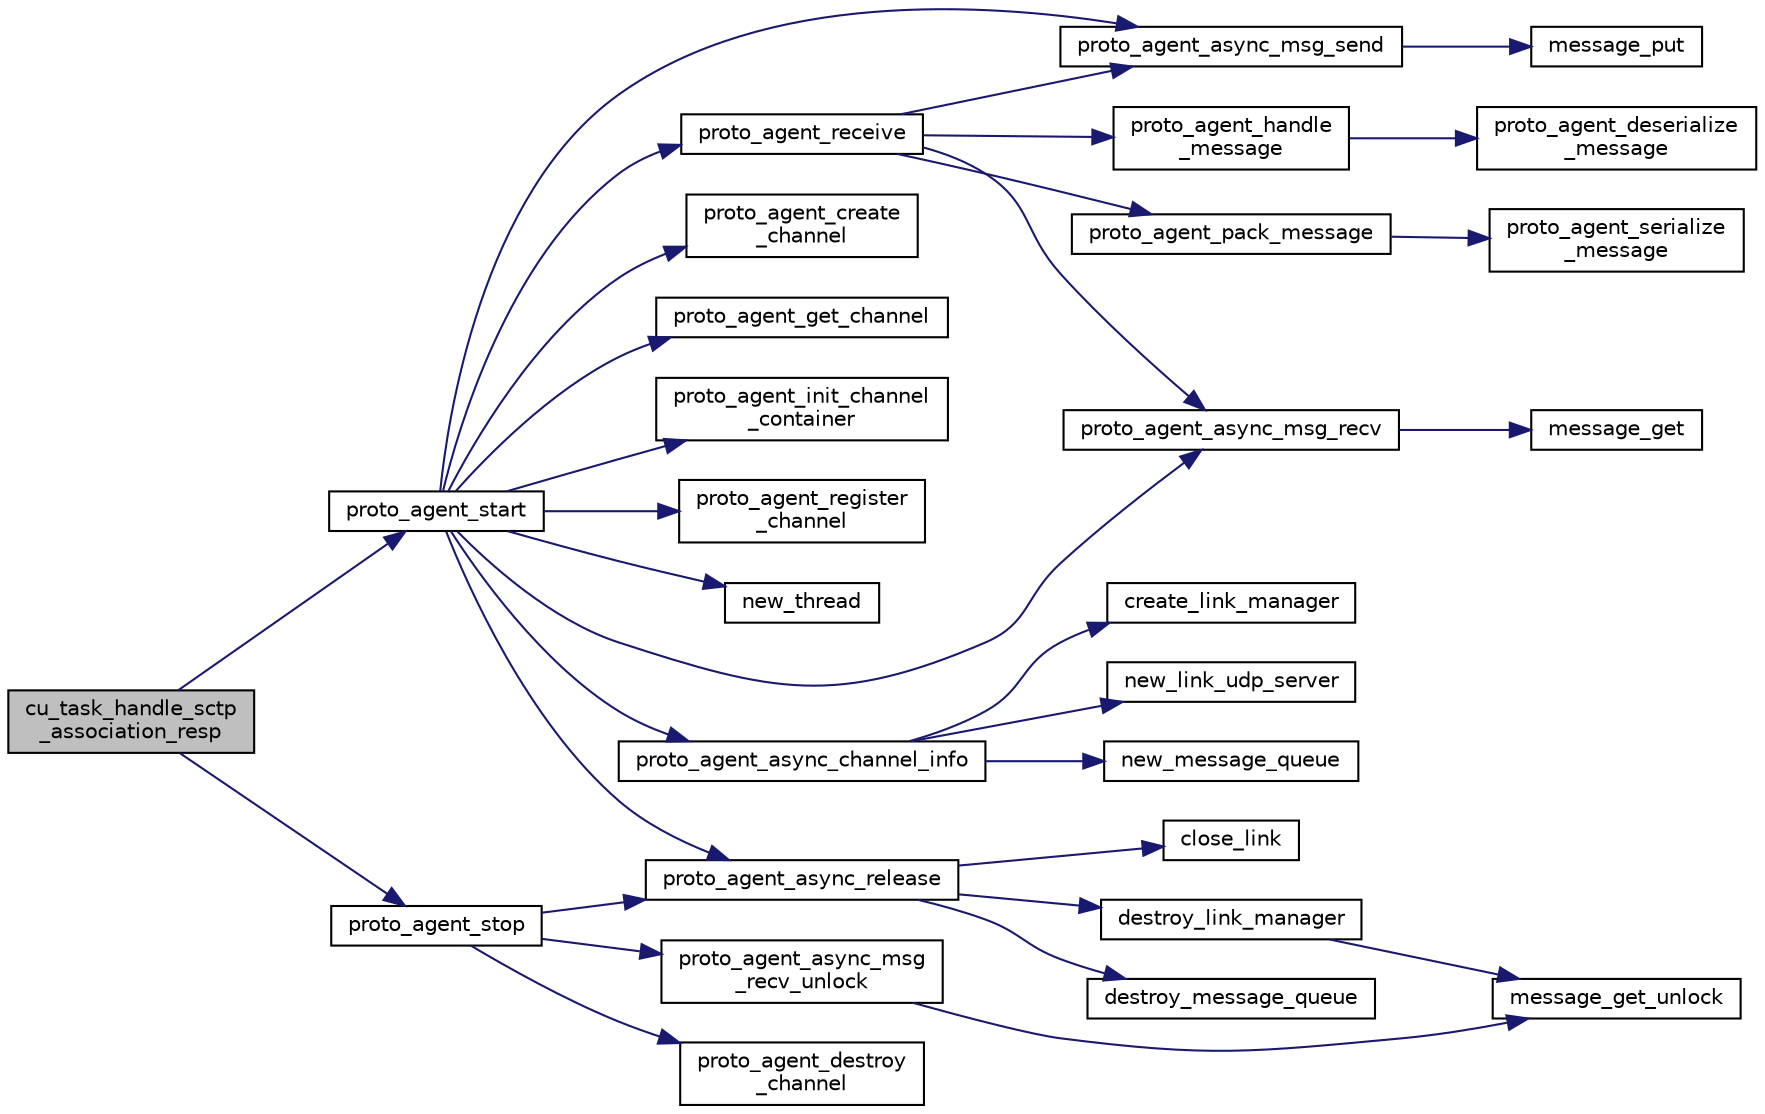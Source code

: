 digraph "cu_task_handle_sctp_association_resp"
{
 // LATEX_PDF_SIZE
  edge [fontname="Helvetica",fontsize="10",labelfontname="Helvetica",labelfontsize="10"];
  node [fontname="Helvetica",fontsize="10",shape=record];
  rankdir="LR";
  Node1 [label="cu_task_handle_sctp\l_association_resp",height=0.2,width=0.4,color="black", fillcolor="grey75", style="filled", fontcolor="black",tooltip=" "];
  Node1 -> Node2 [color="midnightblue",fontsize="10",style="solid",fontname="Helvetica"];
  Node2 [label="proto_agent_start",height=0.2,width=0.4,color="black", fillcolor="white", style="filled",URL="$proto__agent_8c.html#aa0bdfacbfc5efe4f158456312f29fca0",tooltip=" "];
  Node2 -> Node3 [color="midnightblue",fontsize="10",style="solid",fontname="Helvetica"];
  Node3 [label="new_thread",height=0.2,width=0.4,color="black", fillcolor="white", style="filled",URL="$proto__agent_8c.html#ada02ba4dcba5b72494e7ff198479764e",tooltip=" "];
  Node2 -> Node4 [color="midnightblue",fontsize="10",style="solid",fontname="Helvetica"];
  Node4 [label="proto_agent_async_channel_info",height=0.2,width=0.4,color="black", fillcolor="white", style="filled",URL="$proto__agent__async_8c.html#ab78730355035f09d50fa764d7b6285b2",tooltip=" "];
  Node4 -> Node5 [color="midnightblue",fontsize="10",style="solid",fontname="Helvetica"];
  Node5 [label="create_link_manager",height=0.2,width=0.4,color="black", fillcolor="white", style="filled",URL="$link__manager_8c.html#a53f67fc95c6f0266b894060b7aeb7fee",tooltip=" "];
  Node4 -> Node6 [color="midnightblue",fontsize="10",style="solid",fontname="Helvetica"];
  Node6 [label="new_link_udp_server",height=0.2,width=0.4,color="black", fillcolor="white", style="filled",URL="$socket__link_8c.html#ab3b1fa877f07685c5f2770ca2da47bde",tooltip=" "];
  Node4 -> Node7 [color="midnightblue",fontsize="10",style="solid",fontname="Helvetica"];
  Node7 [label="new_message_queue",height=0.2,width=0.4,color="black", fillcolor="white", style="filled",URL="$message__queue_8c.html#a2eeddd128f775cb134eedd9c38d980a9",tooltip=" "];
  Node2 -> Node8 [color="midnightblue",fontsize="10",style="solid",fontname="Helvetica"];
  Node8 [label="proto_agent_async_msg_recv",height=0.2,width=0.4,color="black", fillcolor="white", style="filled",URL="$proto__agent__async_8c.html#ab6f8b1d742306979d1d71bc55c845e97",tooltip=" "];
  Node8 -> Node9 [color="midnightblue",fontsize="10",style="solid",fontname="Helvetica"];
  Node9 [label="message_get",height=0.2,width=0.4,color="black", fillcolor="white", style="filled",URL="$message__queue_8c.html#a53bbf1c7775d063505f4ac09998940f0",tooltip=" "];
  Node2 -> Node10 [color="midnightblue",fontsize="10",style="solid",fontname="Helvetica"];
  Node10 [label="proto_agent_async_msg_send",height=0.2,width=0.4,color="black", fillcolor="white", style="filled",URL="$proto__agent__async_8c.html#a2fafdc3831d1a25ae634302070b9d1d6",tooltip=" "];
  Node10 -> Node11 [color="midnightblue",fontsize="10",style="solid",fontname="Helvetica"];
  Node11 [label="message_put",height=0.2,width=0.4,color="black", fillcolor="white", style="filled",URL="$message__queue_8c.html#ad138f3a380c5f1f5638758702314989f",tooltip=" "];
  Node2 -> Node12 [color="midnightblue",fontsize="10",style="solid",fontname="Helvetica"];
  Node12 [label="proto_agent_async_release",height=0.2,width=0.4,color="black", fillcolor="white", style="filled",URL="$proto__agent__async_8c.html#a0b626c0e3edaa5edee77c950f22ef0d0",tooltip=" "];
  Node12 -> Node13 [color="midnightblue",fontsize="10",style="solid",fontname="Helvetica"];
  Node13 [label="close_link",height=0.2,width=0.4,color="black", fillcolor="white", style="filled",URL="$socket__link_8c.html#a821153c689e616052aa6f0e78db08ba8",tooltip=" "];
  Node12 -> Node14 [color="midnightblue",fontsize="10",style="solid",fontname="Helvetica"];
  Node14 [label="destroy_link_manager",height=0.2,width=0.4,color="black", fillcolor="white", style="filled",URL="$link__manager_8c.html#a552bd62645822bf4782075f7dd446bab",tooltip=" "];
  Node14 -> Node15 [color="midnightblue",fontsize="10",style="solid",fontname="Helvetica"];
  Node15 [label="message_get_unlock",height=0.2,width=0.4,color="black", fillcolor="white", style="filled",URL="$message__queue_8c.html#ad31ff9acefcdb72b2b5842261c5ceaeb",tooltip=" "];
  Node12 -> Node16 [color="midnightblue",fontsize="10",style="solid",fontname="Helvetica"];
  Node16 [label="destroy_message_queue",height=0.2,width=0.4,color="black", fillcolor="white", style="filled",URL="$message__queue_8c.html#a0aaddf433ec6e80f37413d4383ab8e1d",tooltip=" "];
  Node2 -> Node17 [color="midnightblue",fontsize="10",style="solid",fontname="Helvetica"];
  Node17 [label="proto_agent_create\l_channel",height=0.2,width=0.4,color="black", fillcolor="white", style="filled",URL="$proto__agent__net__comm_8c.html#aab10055714606a58d4c2efa52d9527fd",tooltip=" "];
  Node2 -> Node18 [color="midnightblue",fontsize="10",style="solid",fontname="Helvetica"];
  Node18 [label="proto_agent_get_channel",height=0.2,width=0.4,color="black", fillcolor="white", style="filled",URL="$proto__agent__net__comm_8c.html#a66e8e6c6b9c0bc7585baf14dbfc0ef80",tooltip=" "];
  Node2 -> Node19 [color="midnightblue",fontsize="10",style="solid",fontname="Helvetica"];
  Node19 [label="proto_agent_init_channel\l_container",height=0.2,width=0.4,color="black", fillcolor="white", style="filled",URL="$proto__agent__net__comm_8c.html#af43d59ed1da20876e11e3d8868b5e6c9",tooltip=" "];
  Node2 -> Node20 [color="midnightblue",fontsize="10",style="solid",fontname="Helvetica"];
  Node20 [label="proto_agent_receive",height=0.2,width=0.4,color="black", fillcolor="white", style="filled",URL="$proto__agent_8c.html#aa817768df8f467395b29b2f139e07f65",tooltip=" "];
  Node20 -> Node8 [color="midnightblue",fontsize="10",style="solid",fontname="Helvetica"];
  Node20 -> Node10 [color="midnightblue",fontsize="10",style="solid",fontname="Helvetica"];
  Node20 -> Node21 [color="midnightblue",fontsize="10",style="solid",fontname="Helvetica"];
  Node21 [label="proto_agent_handle\l_message",height=0.2,width=0.4,color="black", fillcolor="white", style="filled",URL="$proto__agent__common_8h.html#ade669a1ed1403949fce060e0098511dd",tooltip=" "];
  Node21 -> Node22 [color="midnightblue",fontsize="10",style="solid",fontname="Helvetica"];
  Node22 [label="proto_agent_deserialize\l_message",height=0.2,width=0.4,color="black", fillcolor="white", style="filled",URL="$proto__agent__common_8c.html#a70d345f1b3623bb6afd7a18ce7ee24af",tooltip=" "];
  Node20 -> Node23 [color="midnightblue",fontsize="10",style="solid",fontname="Helvetica"];
  Node23 [label="proto_agent_pack_message",height=0.2,width=0.4,color="black", fillcolor="white", style="filled",URL="$proto__agent__common_8h.html#a53066a9c407063fb3740877880ce0699",tooltip=" "];
  Node23 -> Node24 [color="midnightblue",fontsize="10",style="solid",fontname="Helvetica"];
  Node24 [label="proto_agent_serialize\l_message",height=0.2,width=0.4,color="black", fillcolor="white", style="filled",URL="$proto__agent__common_8c.html#adb50bd9dc216d34704271440247688e5",tooltip=" "];
  Node2 -> Node25 [color="midnightblue",fontsize="10",style="solid",fontname="Helvetica"];
  Node25 [label="proto_agent_register\l_channel",height=0.2,width=0.4,color="black", fillcolor="white", style="filled",URL="$proto__agent__net__comm_8c.html#a5ba86da3f9da95e40bb4684b21a5976c",tooltip=" "];
  Node1 -> Node26 [color="midnightblue",fontsize="10",style="solid",fontname="Helvetica"];
  Node26 [label="proto_agent_stop",height=0.2,width=0.4,color="black", fillcolor="white", style="filled",URL="$proto__agent_8c.html#a1fe29e812f5c032014a27291d17374c3",tooltip=" "];
  Node26 -> Node27 [color="midnightblue",fontsize="10",style="solid",fontname="Helvetica"];
  Node27 [label="proto_agent_async_msg\l_recv_unlock",height=0.2,width=0.4,color="black", fillcolor="white", style="filled",URL="$proto__agent__async_8c.html#acf0603738391ecddcefdb56d1fdfd509",tooltip=" "];
  Node27 -> Node15 [color="midnightblue",fontsize="10",style="solid",fontname="Helvetica"];
  Node26 -> Node12 [color="midnightblue",fontsize="10",style="solid",fontname="Helvetica"];
  Node26 -> Node28 [color="midnightblue",fontsize="10",style="solid",fontname="Helvetica"];
  Node28 [label="proto_agent_destroy\l_channel",height=0.2,width=0.4,color="black", fillcolor="white", style="filled",URL="$proto__agent__net__comm_8c.html#ac8973b76fad77326e9f0475e167933cb",tooltip=" "];
}
